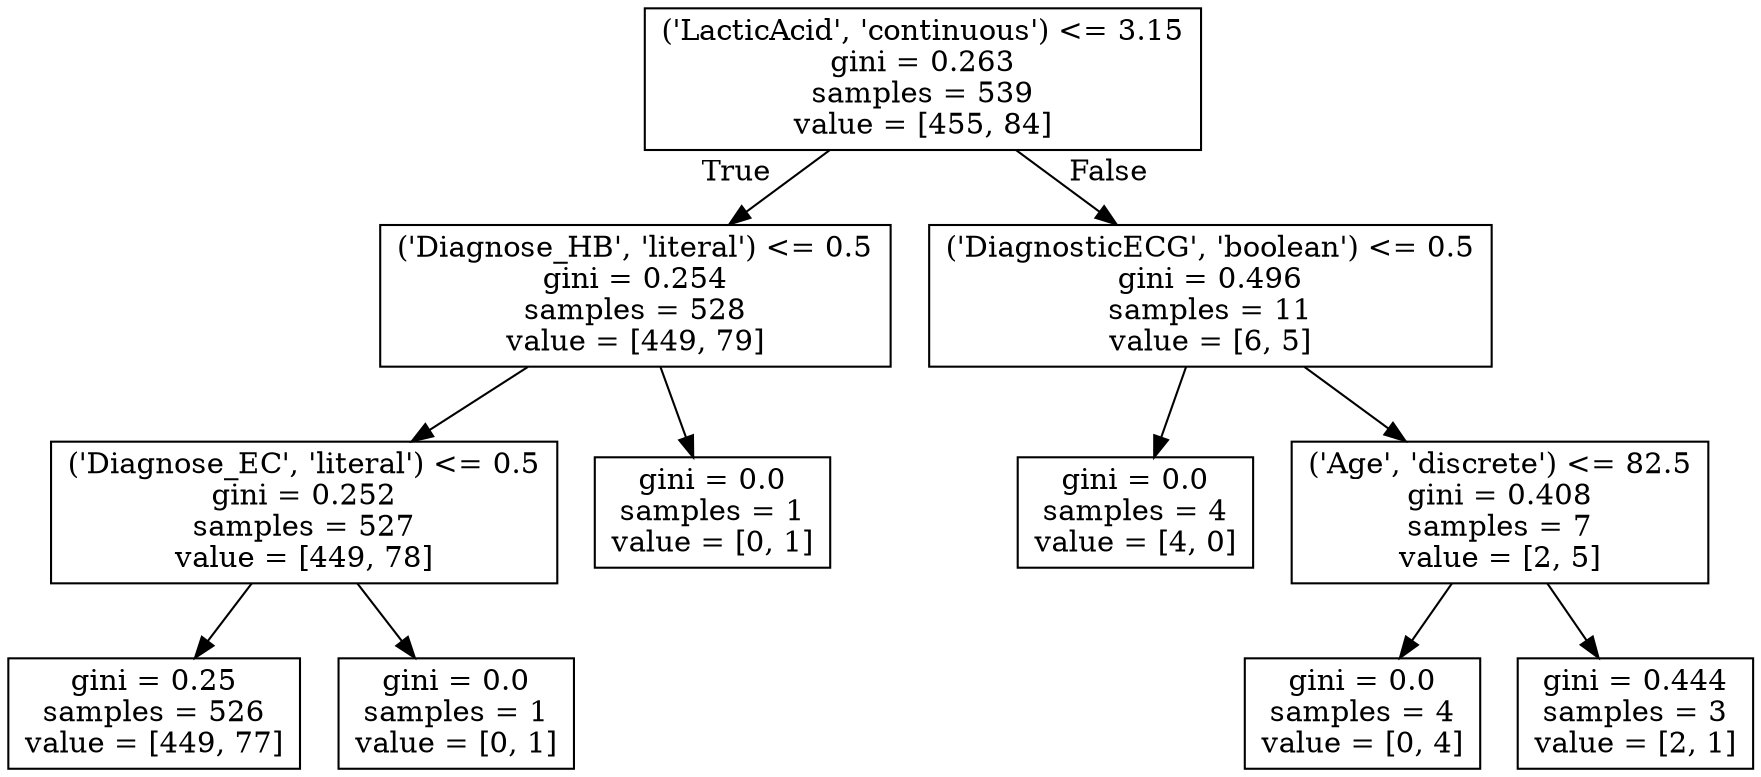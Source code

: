 digraph Tree {
node [shape=box] ;
0 [label="('LacticAcid', 'continuous') <= 3.15\ngini = 0.263\nsamples = 539\nvalue = [455, 84]"] ;
1 [label="('Diagnose_HB', 'literal') <= 0.5\ngini = 0.254\nsamples = 528\nvalue = [449, 79]"] ;
0 -> 1 [labeldistance=2.5, labelangle=45, headlabel="True"] ;
2 [label="('Diagnose_EC', 'literal') <= 0.5\ngini = 0.252\nsamples = 527\nvalue = [449, 78]"] ;
1 -> 2 ;
3 [label="gini = 0.25\nsamples = 526\nvalue = [449, 77]"] ;
2 -> 3 ;
4 [label="gini = 0.0\nsamples = 1\nvalue = [0, 1]"] ;
2 -> 4 ;
5 [label="gini = 0.0\nsamples = 1\nvalue = [0, 1]"] ;
1 -> 5 ;
6 [label="('DiagnosticECG', 'boolean') <= 0.5\ngini = 0.496\nsamples = 11\nvalue = [6, 5]"] ;
0 -> 6 [labeldistance=2.5, labelangle=-45, headlabel="False"] ;
7 [label="gini = 0.0\nsamples = 4\nvalue = [4, 0]"] ;
6 -> 7 ;
8 [label="('Age', 'discrete') <= 82.5\ngini = 0.408\nsamples = 7\nvalue = [2, 5]"] ;
6 -> 8 ;
9 [label="gini = 0.0\nsamples = 4\nvalue = [0, 4]"] ;
8 -> 9 ;
10 [label="gini = 0.444\nsamples = 3\nvalue = [2, 1]"] ;
8 -> 10 ;
}